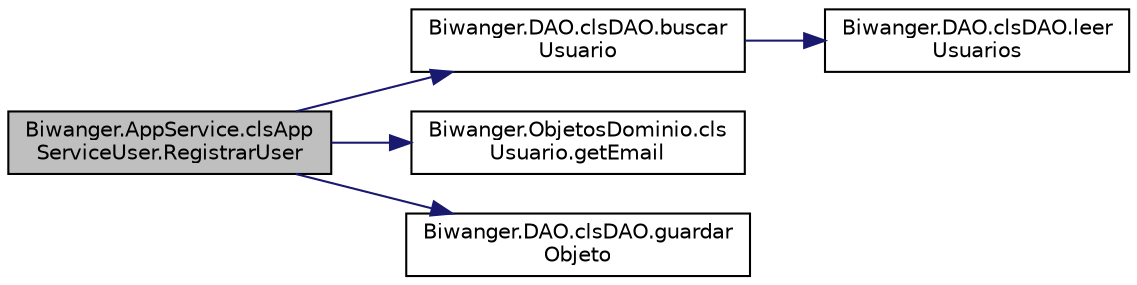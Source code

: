digraph "Biwanger.AppService.clsAppServiceUser.RegistrarUser"
{
 // LATEX_PDF_SIZE
  edge [fontname="Helvetica",fontsize="10",labelfontname="Helvetica",labelfontsize="10"];
  node [fontname="Helvetica",fontsize="10",shape=record];
  rankdir="LR";
  Node1 [label="Biwanger.AppService.clsApp\lServiceUser.RegistrarUser",height=0.2,width=0.4,color="black", fillcolor="grey75", style="filled", fontcolor="black",tooltip=" "];
  Node1 -> Node2 [color="midnightblue",fontsize="10",style="solid",fontname="Helvetica"];
  Node2 [label="Biwanger.DAO.clsDAO.buscar\lUsuario",height=0.2,width=0.4,color="black", fillcolor="white", style="filled",URL="$class_biwanger_1_1_d_a_o_1_1cls_d_a_o.html#a2d6caffb6360344061c167618a8b2359",tooltip=" "];
  Node2 -> Node3 [color="midnightblue",fontsize="10",style="solid",fontname="Helvetica"];
  Node3 [label="Biwanger.DAO.clsDAO.leer\lUsuarios",height=0.2,width=0.4,color="black", fillcolor="white", style="filled",URL="$class_biwanger_1_1_d_a_o_1_1cls_d_a_o.html#ac5b5d7f6081c59086f4f9572bf639783",tooltip=" "];
  Node1 -> Node4 [color="midnightblue",fontsize="10",style="solid",fontname="Helvetica"];
  Node4 [label="Biwanger.ObjetosDominio.cls\lUsuario.getEmail",height=0.2,width=0.4,color="black", fillcolor="white", style="filled",URL="$class_biwanger_1_1_objetos_dominio_1_1cls_usuario.html#a8137c479da09fd405d6986fb0dcad337",tooltip=" "];
  Node1 -> Node5 [color="midnightblue",fontsize="10",style="solid",fontname="Helvetica"];
  Node5 [label="Biwanger.DAO.clsDAO.guardar\lObjeto",height=0.2,width=0.4,color="black", fillcolor="white", style="filled",URL="$class_biwanger_1_1_d_a_o_1_1cls_d_a_o.html#ad5b516889068247c5e4f9ff890c295cc",tooltip=" "];
}
